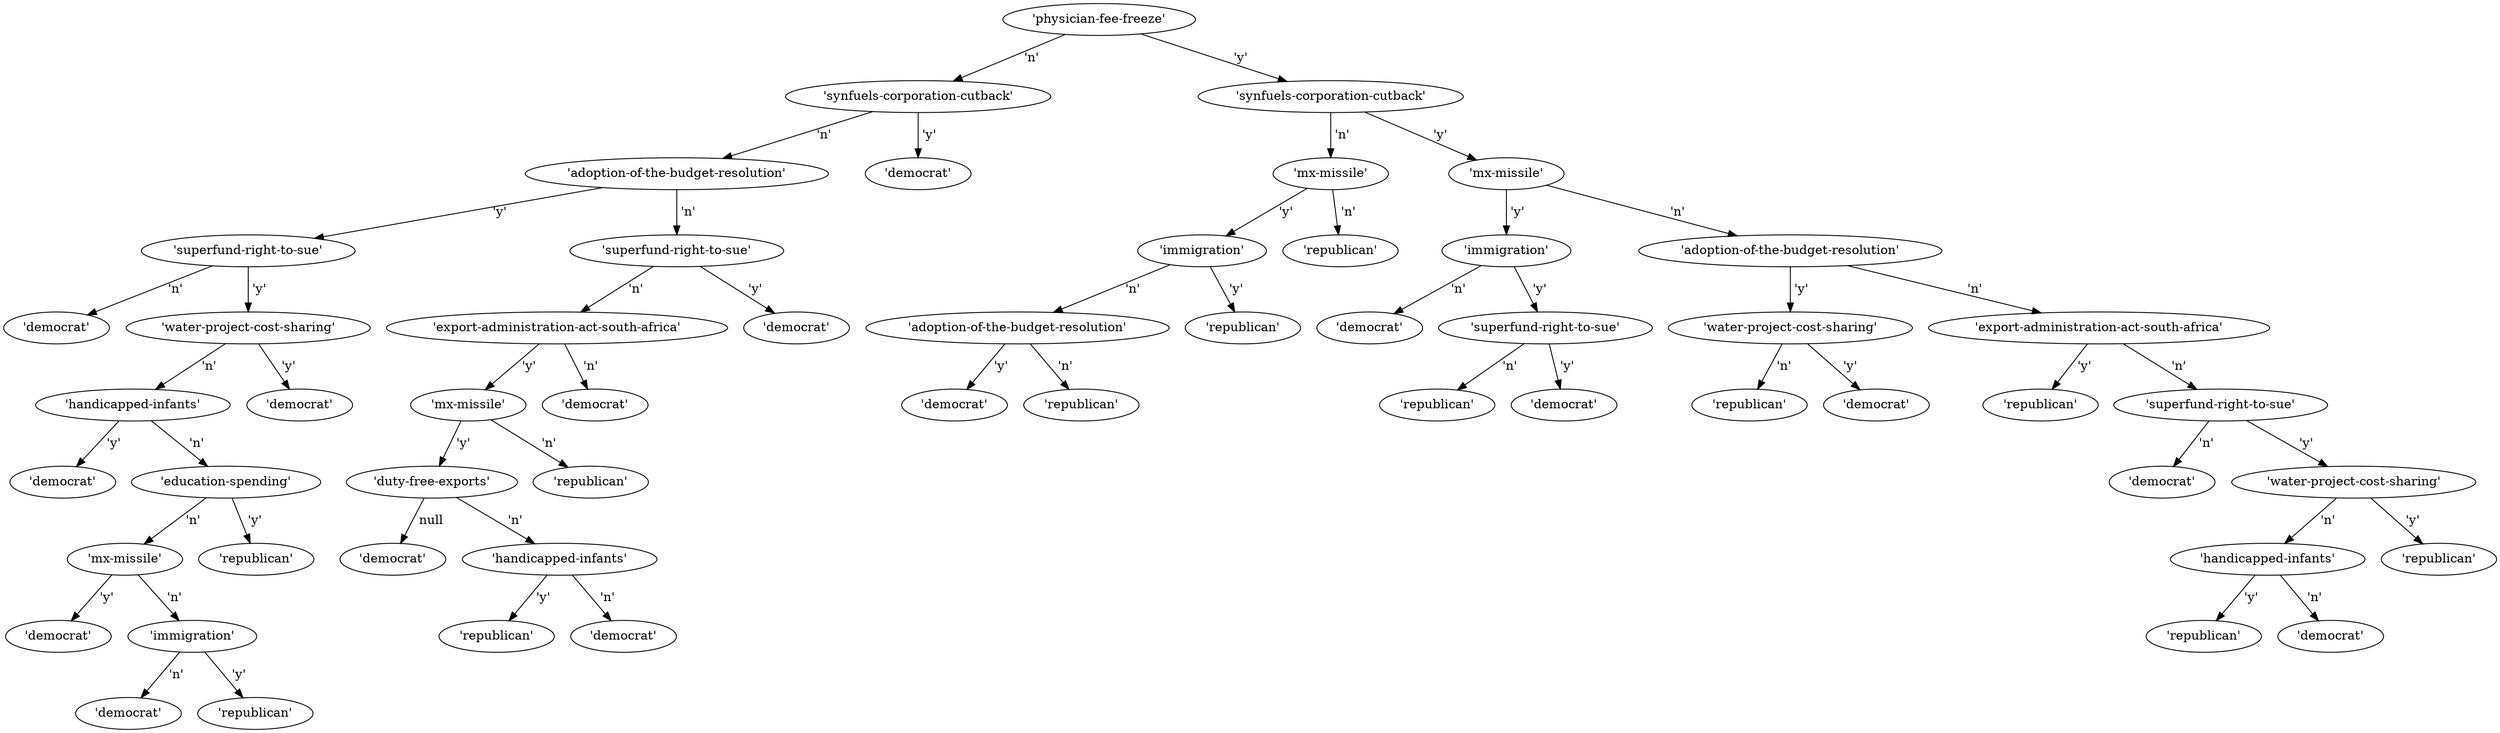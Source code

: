 digraph DecisionTree {
graph [ordering="out"];
  0 [label="'physician-fee-freeze'"];
  0 -> 1 [label=" 'n'"];
  1 [label="'synfuels-corporation-cutback'"];
  1 -> 2 [label=" 'n'"];
  2 [label="'adoption-of-the-budget-resolution'"];
  2 -> 3 [label=" 'y'"];
  3 [label="'superfund-right-to-sue'"];
  3 -> 4 [label=" 'n'"];
  4 [label="'democrat'"];
  3 -> 5 [label=" 'y'"];
  5 [label="'water-project-cost-sharing'"];
  5 -> 6 [label=" 'n'"];
  6 [label="'handicapped-infants'"];
  6 -> 7 [label=" 'y'"];
  7 [label="'democrat'"];
  6 -> 8 [label=" 'n'"];
  8 [label="'education-spending'"];
  8 -> 9 [label=" 'n'"];
  9 [label="'mx-missile'"];
  9 -> 10 [label=" 'y'"];
  10 [label="'democrat'"];
  9 -> 11 [label=" 'n'"];
  11 [label="'immigration'"];
  11 -> 12 [label=" 'n'"];
  12 [label="'democrat'"];
  11 -> 13 [label=" 'y'"];
  13 [label="'republican'"];
  8 -> 14 [label=" 'y'"];
  14 [label="'republican'"];
  5 -> 15 [label=" 'y'"];
  15 [label="'democrat'"];
  2 -> 16 [label=" 'n'"];
  16 [label="'superfund-right-to-sue'"];
  16 -> 17 [label=" 'n'"];
  17 [label="'export-administration-act-south-africa'"];
  17 -> 18 [label=" 'y'"];
  18 [label="'mx-missile'"];
  18 -> 19 [label=" 'y'"];
  19 [label="'duty-free-exports'"];
  19 -> 20 [label=" null"];
  20 [label="'democrat'"];
  19 -> 21 [label=" 'n'"];
  21 [label="'handicapped-infants'"];
  21 -> 22 [label=" 'y'"];
  22 [label="'republican'"];
  21 -> 23 [label=" 'n'"];
  23 [label="'democrat'"];
  18 -> 24 [label=" 'n'"];
  24 [label="'republican'"];
  17 -> 25 [label=" 'n'"];
  25 [label="'democrat'"];
  16 -> 26 [label=" 'y'"];
  26 [label="'democrat'"];
  1 -> 27 [label=" 'y'"];
  27 [label="'democrat'"];
  0 -> 28 [label=" 'y'"];
  28 [label="'synfuels-corporation-cutback'"];
  28 -> 29 [label=" 'n'"];
  29 [label="'mx-missile'"];
  29 -> 30 [label=" 'y'"];
  30 [label="'immigration'"];
  30 -> 31 [label=" 'n'"];
  31 [label="'adoption-of-the-budget-resolution'"];
  31 -> 32 [label=" 'y'"];
  32 [label="'democrat'"];
  31 -> 33 [label=" 'n'"];
  33 [label="'republican'"];
  30 -> 34 [label=" 'y'"];
  34 [label="'republican'"];
  29 -> 35 [label=" 'n'"];
  35 [label="'republican'"];
  28 -> 36 [label=" 'y'"];
  36 [label="'mx-missile'"];
  36 -> 37 [label=" 'y'"];
  37 [label="'immigration'"];
  37 -> 38 [label=" 'n'"];
  38 [label="'democrat'"];
  37 -> 39 [label=" 'y'"];
  39 [label="'superfund-right-to-sue'"];
  39 -> 40 [label=" 'n'"];
  40 [label="'republican'"];
  39 -> 41 [label=" 'y'"];
  41 [label="'democrat'"];
  36 -> 42 [label=" 'n'"];
  42 [label="'adoption-of-the-budget-resolution'"];
  42 -> 43 [label=" 'y'"];
  43 [label="'water-project-cost-sharing'"];
  43 -> 44 [label=" 'n'"];
  44 [label="'republican'"];
  43 -> 45 [label=" 'y'"];
  45 [label="'democrat'"];
  42 -> 46 [label=" 'n'"];
  46 [label="'export-administration-act-south-africa'"];
  46 -> 47 [label=" 'y'"];
  47 [label="'republican'"];
  46 -> 48 [label=" 'n'"];
  48 [label="'superfund-right-to-sue'"];
  48 -> 49 [label=" 'n'"];
  49 [label="'democrat'"];
  48 -> 50 [label=" 'y'"];
  50 [label="'water-project-cost-sharing'"];
  50 -> 51 [label=" 'n'"];
  51 [label="'handicapped-infants'"];
  51 -> 52 [label=" 'y'"];
  52 [label="'republican'"];
  51 -> 53 [label=" 'n'"];
  53 [label="'democrat'"];
  50 -> 54 [label=" 'y'"];
  54 [label="'republican'"];
}
